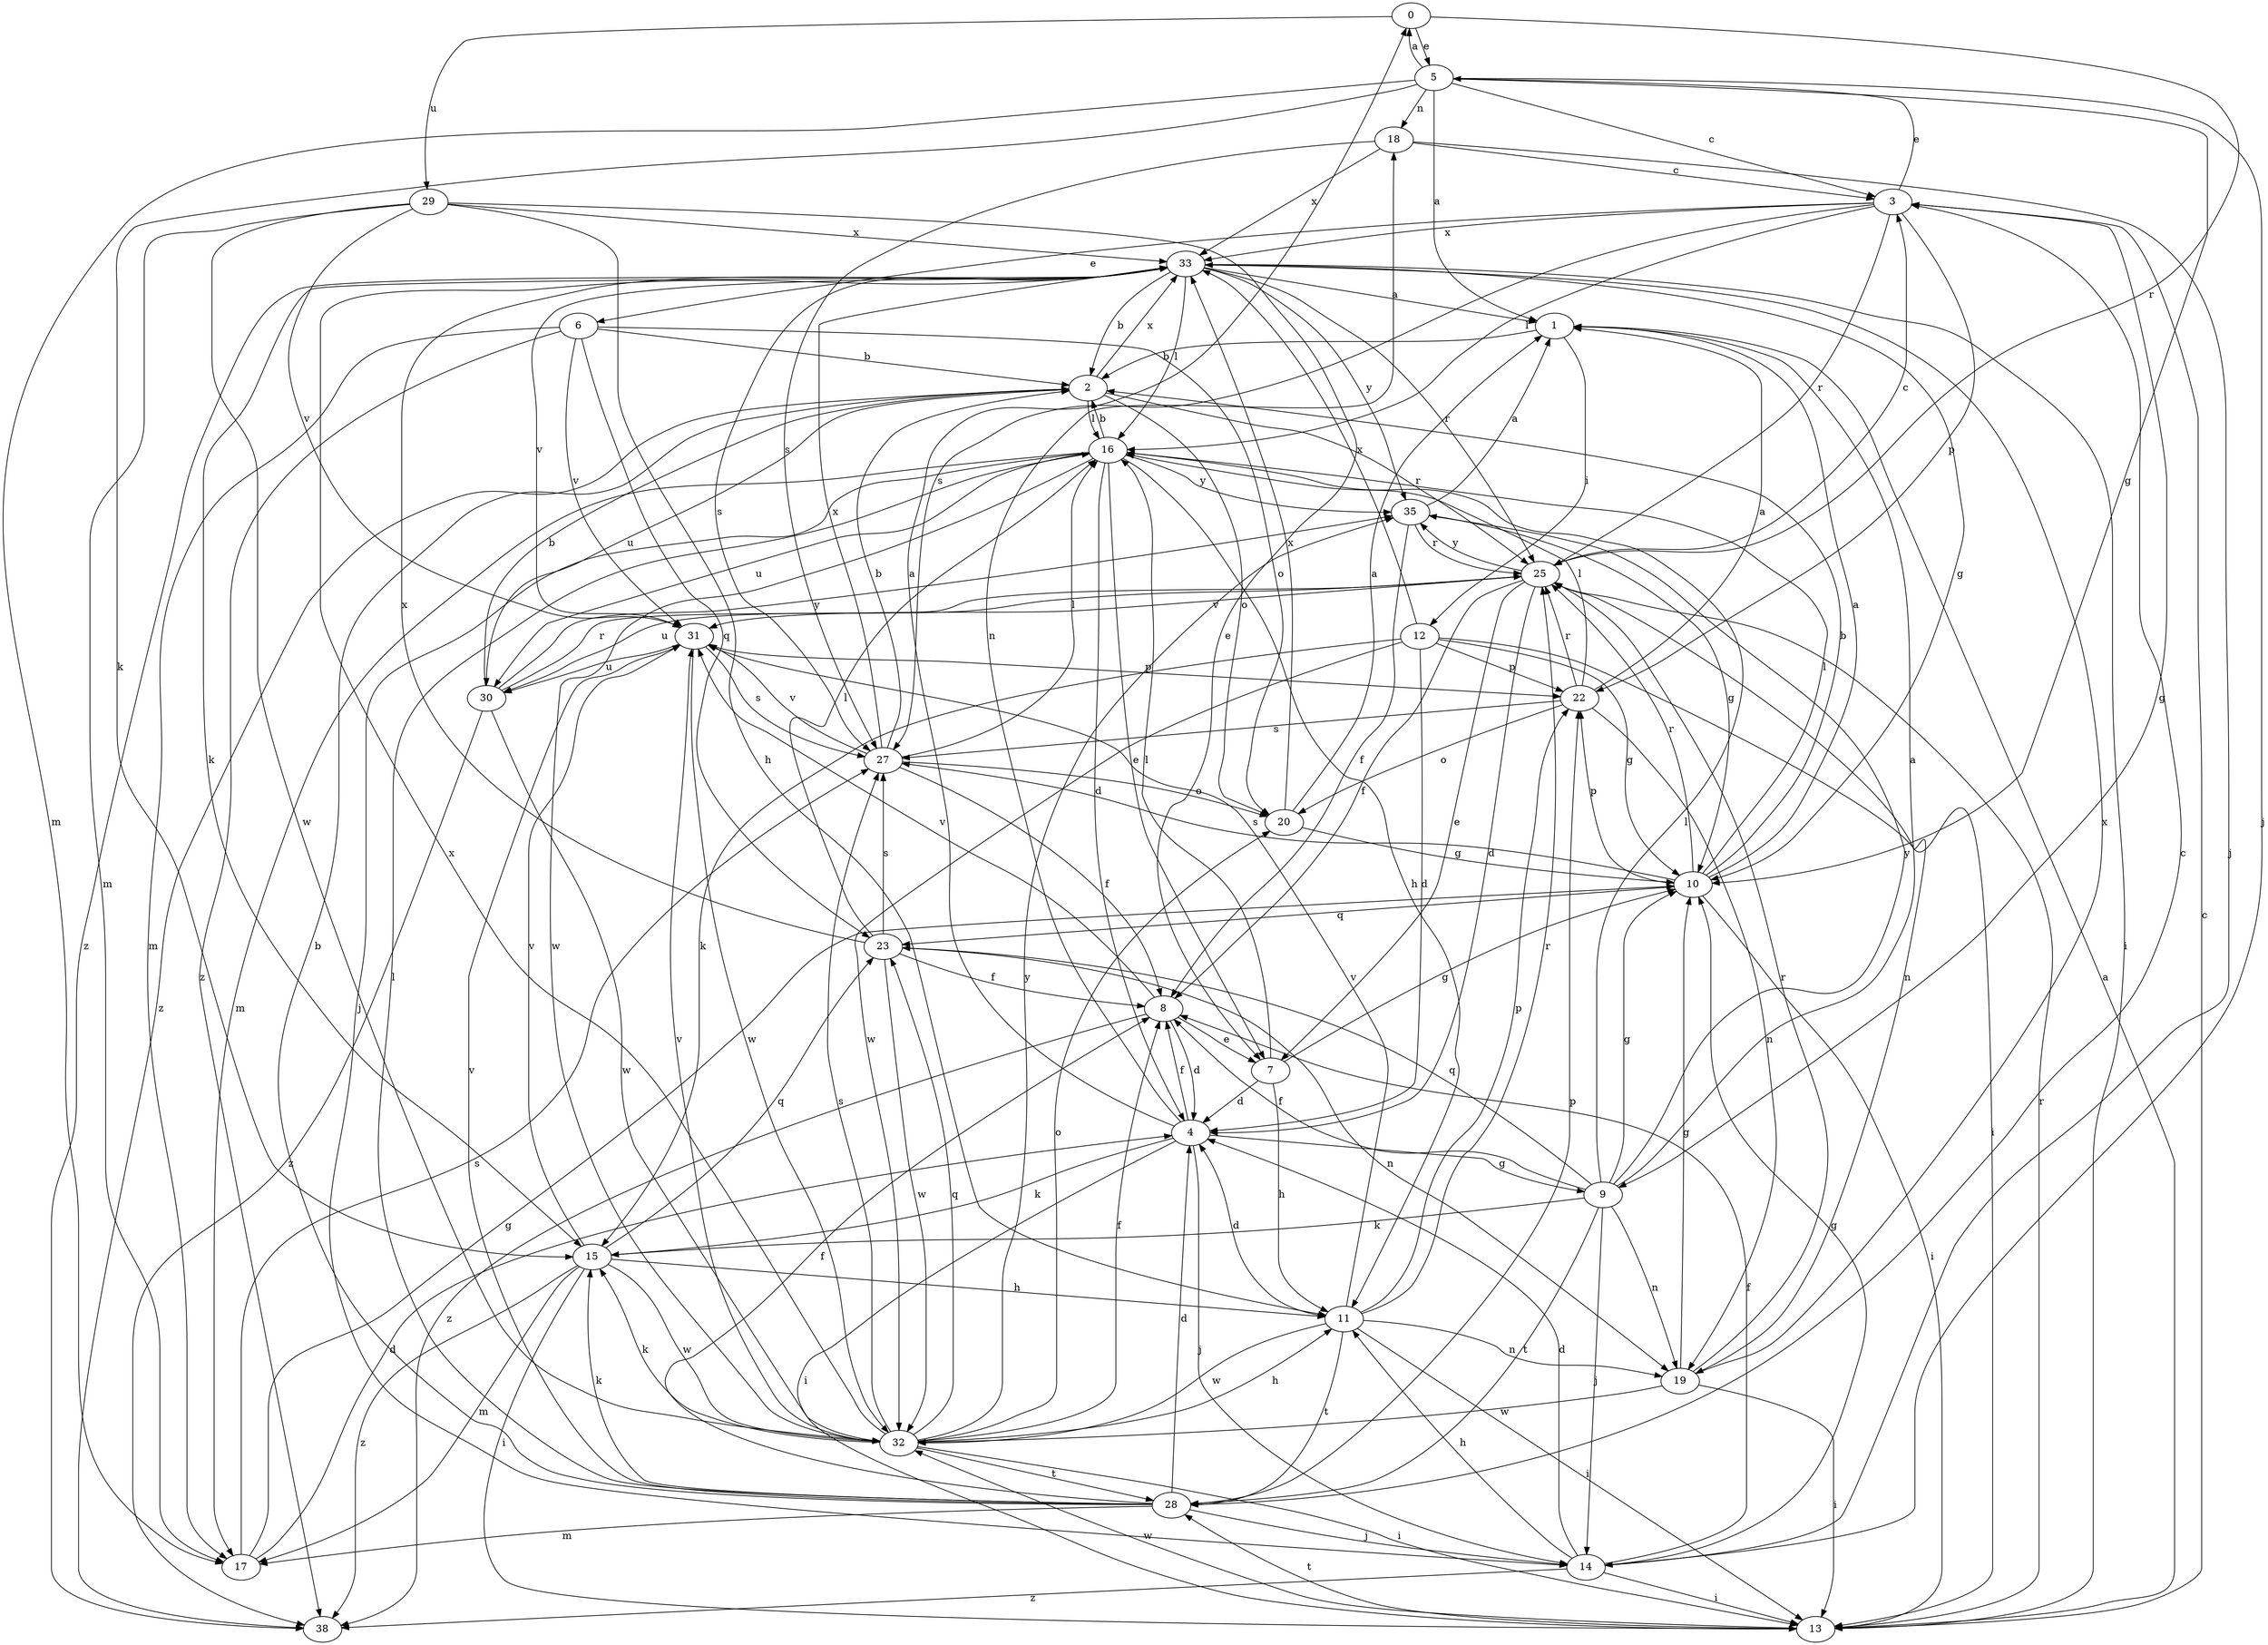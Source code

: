 strict digraph  {
0;
1;
2;
3;
4;
5;
6;
7;
8;
9;
10;
11;
12;
13;
14;
15;
16;
17;
18;
19;
20;
22;
23;
25;
27;
28;
29;
30;
31;
32;
33;
35;
38;
0 -> 5  [label=e];
0 -> 25  [label=r];
0 -> 29  [label=u];
1 -> 2  [label=b];
1 -> 12  [label=i];
2 -> 16  [label=l];
2 -> 20  [label=o];
2 -> 25  [label=r];
2 -> 30  [label=u];
2 -> 33  [label=x];
2 -> 38  [label=z];
3 -> 5  [label=e];
3 -> 6  [label=e];
3 -> 9  [label=g];
3 -> 16  [label=l];
3 -> 22  [label=p];
3 -> 25  [label=r];
3 -> 27  [label=s];
3 -> 33  [label=x];
4 -> 0  [label=a];
4 -> 8  [label=f];
4 -> 9  [label=g];
4 -> 13  [label=i];
4 -> 14  [label=j];
4 -> 15  [label=k];
4 -> 18  [label=n];
5 -> 0  [label=a];
5 -> 1  [label=a];
5 -> 3  [label=c];
5 -> 10  [label=g];
5 -> 14  [label=j];
5 -> 15  [label=k];
5 -> 17  [label=m];
5 -> 18  [label=n];
6 -> 2  [label=b];
6 -> 17  [label=m];
6 -> 20  [label=o];
6 -> 23  [label=q];
6 -> 31  [label=v];
6 -> 38  [label=z];
7 -> 4  [label=d];
7 -> 10  [label=g];
7 -> 11  [label=h];
7 -> 16  [label=l];
8 -> 4  [label=d];
8 -> 7  [label=e];
8 -> 31  [label=v];
8 -> 38  [label=z];
9 -> 1  [label=a];
9 -> 8  [label=f];
9 -> 10  [label=g];
9 -> 14  [label=j];
9 -> 15  [label=k];
9 -> 16  [label=l];
9 -> 19  [label=n];
9 -> 23  [label=q];
9 -> 28  [label=t];
9 -> 35  [label=y];
10 -> 1  [label=a];
10 -> 2  [label=b];
10 -> 13  [label=i];
10 -> 16  [label=l];
10 -> 22  [label=p];
10 -> 23  [label=q];
10 -> 25  [label=r];
10 -> 27  [label=s];
11 -> 4  [label=d];
11 -> 13  [label=i];
11 -> 19  [label=n];
11 -> 22  [label=p];
11 -> 25  [label=r];
11 -> 28  [label=t];
11 -> 31  [label=v];
11 -> 32  [label=w];
12 -> 4  [label=d];
12 -> 10  [label=g];
12 -> 13  [label=i];
12 -> 15  [label=k];
12 -> 22  [label=p];
12 -> 32  [label=w];
12 -> 33  [label=x];
13 -> 1  [label=a];
13 -> 3  [label=c];
13 -> 25  [label=r];
13 -> 28  [label=t];
13 -> 32  [label=w];
14 -> 4  [label=d];
14 -> 8  [label=f];
14 -> 10  [label=g];
14 -> 11  [label=h];
14 -> 13  [label=i];
14 -> 38  [label=z];
15 -> 11  [label=h];
15 -> 13  [label=i];
15 -> 17  [label=m];
15 -> 23  [label=q];
15 -> 31  [label=v];
15 -> 32  [label=w];
15 -> 38  [label=z];
16 -> 2  [label=b];
16 -> 4  [label=d];
16 -> 7  [label=e];
16 -> 11  [label=h];
16 -> 14  [label=j];
16 -> 17  [label=m];
16 -> 30  [label=u];
16 -> 32  [label=w];
16 -> 35  [label=y];
17 -> 4  [label=d];
17 -> 10  [label=g];
17 -> 27  [label=s];
18 -> 3  [label=c];
18 -> 14  [label=j];
18 -> 27  [label=s];
18 -> 33  [label=x];
19 -> 10  [label=g];
19 -> 13  [label=i];
19 -> 25  [label=r];
19 -> 32  [label=w];
19 -> 33  [label=x];
20 -> 1  [label=a];
20 -> 10  [label=g];
20 -> 33  [label=x];
22 -> 1  [label=a];
22 -> 16  [label=l];
22 -> 19  [label=n];
22 -> 20  [label=o];
22 -> 25  [label=r];
22 -> 27  [label=s];
23 -> 8  [label=f];
23 -> 16  [label=l];
23 -> 19  [label=n];
23 -> 27  [label=s];
23 -> 32  [label=w];
23 -> 33  [label=x];
25 -> 3  [label=c];
25 -> 4  [label=d];
25 -> 7  [label=e];
25 -> 8  [label=f];
25 -> 19  [label=n];
25 -> 30  [label=u];
25 -> 31  [label=v];
25 -> 35  [label=y];
27 -> 2  [label=b];
27 -> 8  [label=f];
27 -> 16  [label=l];
27 -> 20  [label=o];
27 -> 31  [label=v];
27 -> 33  [label=x];
28 -> 2  [label=b];
28 -> 3  [label=c];
28 -> 4  [label=d];
28 -> 8  [label=f];
28 -> 14  [label=j];
28 -> 15  [label=k];
28 -> 16  [label=l];
28 -> 17  [label=m];
28 -> 22  [label=p];
28 -> 31  [label=v];
29 -> 7  [label=e];
29 -> 11  [label=h];
29 -> 17  [label=m];
29 -> 31  [label=v];
29 -> 32  [label=w];
29 -> 33  [label=x];
30 -> 2  [label=b];
30 -> 25  [label=r];
30 -> 32  [label=w];
30 -> 35  [label=y];
30 -> 38  [label=z];
31 -> 22  [label=p];
31 -> 27  [label=s];
31 -> 30  [label=u];
31 -> 32  [label=w];
32 -> 8  [label=f];
32 -> 11  [label=h];
32 -> 13  [label=i];
32 -> 15  [label=k];
32 -> 20  [label=o];
32 -> 23  [label=q];
32 -> 27  [label=s];
32 -> 28  [label=t];
32 -> 31  [label=v];
32 -> 33  [label=x];
32 -> 35  [label=y];
33 -> 1  [label=a];
33 -> 2  [label=b];
33 -> 10  [label=g];
33 -> 13  [label=i];
33 -> 15  [label=k];
33 -> 16  [label=l];
33 -> 25  [label=r];
33 -> 27  [label=s];
33 -> 31  [label=v];
33 -> 35  [label=y];
33 -> 38  [label=z];
35 -> 1  [label=a];
35 -> 8  [label=f];
35 -> 10  [label=g];
35 -> 25  [label=r];
}
